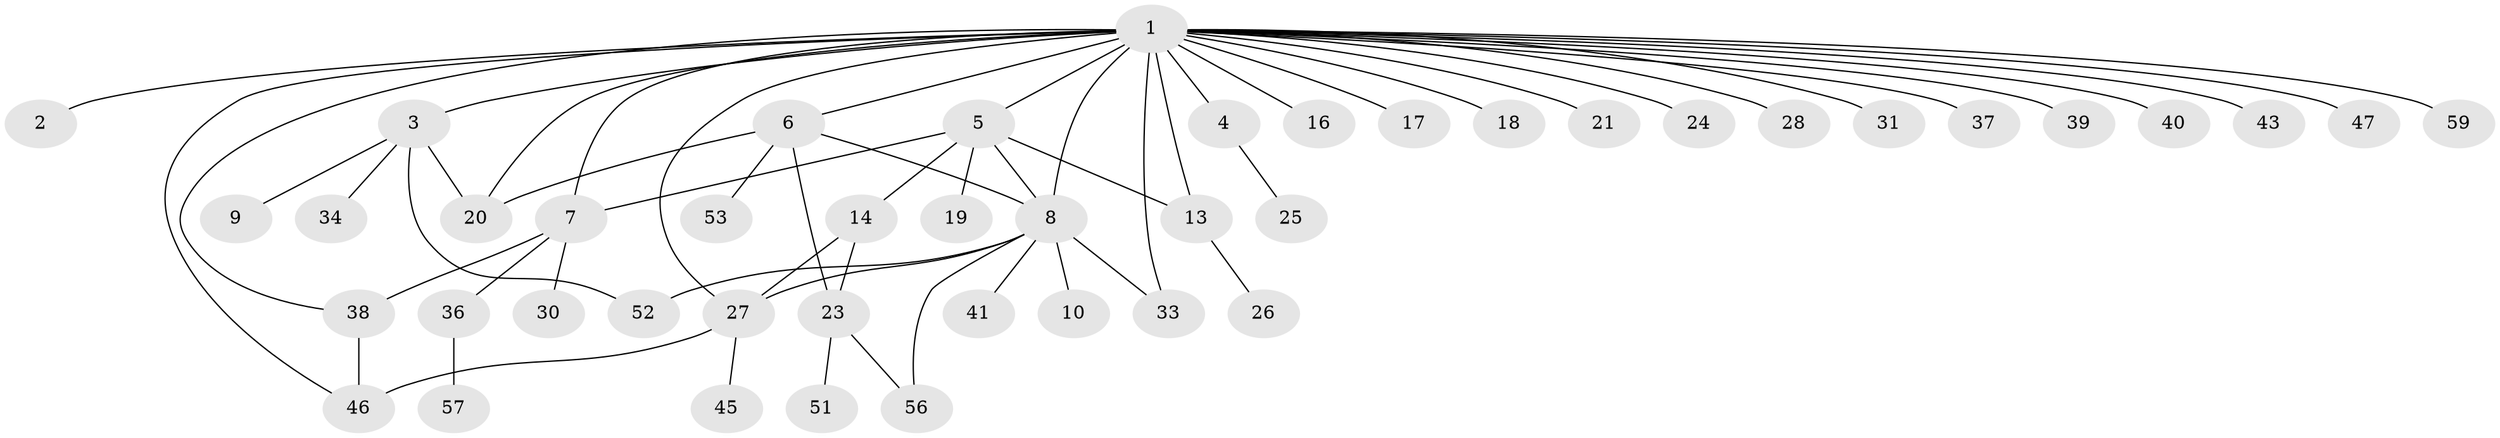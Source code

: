 // original degree distribution, {20: 0.01639344262295082, 1: 0.5081967213114754, 5: 0.06557377049180328, 2: 0.19672131147540983, 8: 0.01639344262295082, 10: 0.01639344262295082, 4: 0.04918032786885246, 11: 0.01639344262295082, 3: 0.09836065573770492, 6: 0.01639344262295082}
// Generated by graph-tools (version 1.1) at 2025/11/02/27/25 16:11:12]
// undirected, 44 vertices, 58 edges
graph export_dot {
graph [start="1"]
  node [color=gray90,style=filled];
  1 [super="+12"];
  2;
  3 [super="+49"];
  4;
  5 [super="+11"];
  6 [super="+22"];
  7 [super="+29"];
  8 [super="+15"];
  9;
  10;
  13;
  14 [super="+32"];
  16;
  17;
  18;
  19;
  20 [super="+35"];
  21;
  23 [super="+50"];
  24;
  25;
  26;
  27 [super="+44"];
  28 [super="+42"];
  30;
  31 [super="+48"];
  33;
  34;
  36 [super="+54"];
  37;
  38 [super="+61"];
  39;
  40;
  41;
  43;
  45;
  46 [super="+55"];
  47;
  51 [super="+58"];
  52;
  53;
  56;
  57;
  59 [super="+60"];
  1 -- 2;
  1 -- 3 [weight=2];
  1 -- 4;
  1 -- 5;
  1 -- 6;
  1 -- 7 [weight=2];
  1 -- 8;
  1 -- 13;
  1 -- 18;
  1 -- 21;
  1 -- 24;
  1 -- 28;
  1 -- 33 [weight=2];
  1 -- 37;
  1 -- 39;
  1 -- 40;
  1 -- 46;
  1 -- 47;
  1 -- 27;
  1 -- 43;
  1 -- 16;
  1 -- 17;
  1 -- 59;
  1 -- 31;
  1 -- 20;
  1 -- 38;
  3 -- 9;
  3 -- 34;
  3 -- 52;
  3 -- 20;
  4 -- 25;
  5 -- 8 [weight=2];
  5 -- 14;
  5 -- 19;
  5 -- 13;
  5 -- 7;
  6 -- 20;
  6 -- 23;
  6 -- 53;
  6 -- 8;
  7 -- 30;
  7 -- 36;
  7 -- 38 [weight=2];
  8 -- 10;
  8 -- 33;
  8 -- 41;
  8 -- 52;
  8 -- 56;
  8 -- 27;
  13 -- 26;
  14 -- 23;
  14 -- 27;
  23 -- 51;
  23 -- 56;
  27 -- 45;
  27 -- 46;
  36 -- 57;
  38 -- 46;
}
